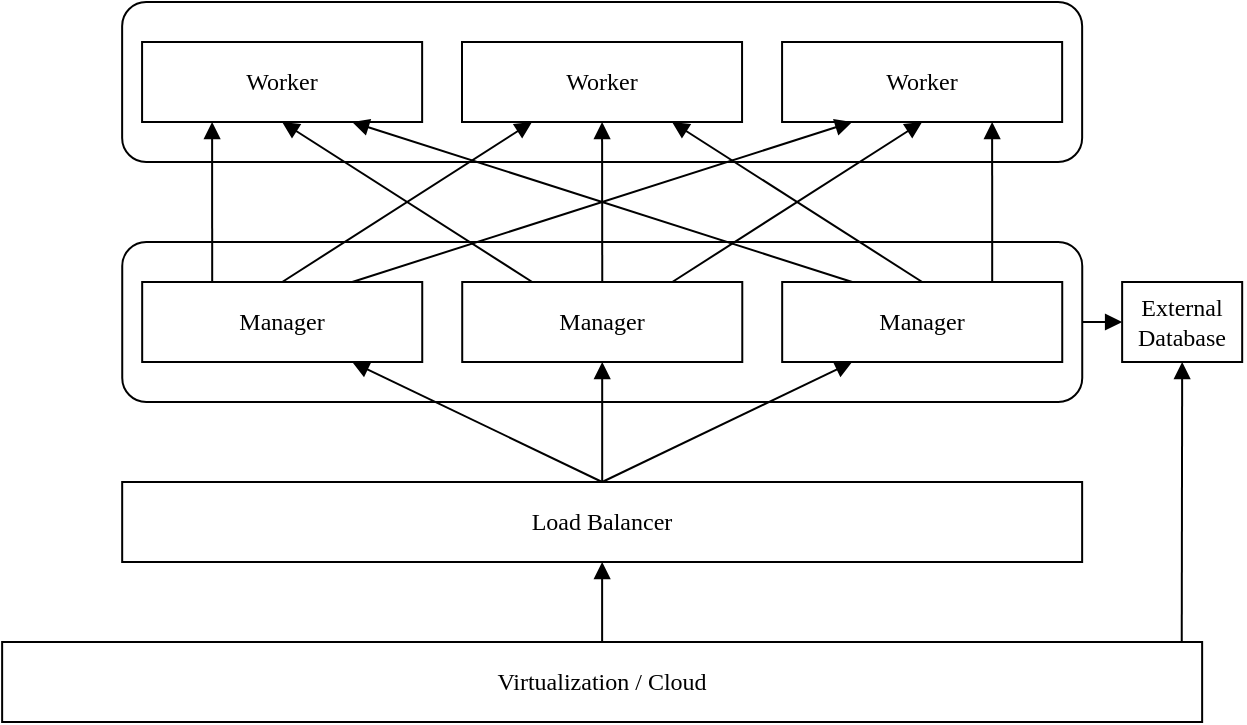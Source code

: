 <mxfile version="26.2.15">
  <diagram name="K3S_HE" id="W2pJGJ9LZ5hfRzjOm0oM">
    <mxGraphModel dx="1090" dy="657" grid="1" gridSize="10" guides="1" tooltips="1" connect="1" arrows="1" fold="1" page="1" pageScale="1" pageWidth="827" pageHeight="1169" math="0" shadow="0">
      <root>
        <mxCell id="0" />
        <mxCell id="1" parent="0" />
        <mxCell id="weJZYdWANkqrHa0fTlkY-1" value="\" style="rounded=1;whiteSpace=wrap;html=1;fontFamily=Atkinson Hyperlegible Next;fontSize=12;fontColor=default;labelBackgroundColor=default;resizable=1;" vertex="1" parent="1">
          <mxGeometry x="160.07" y="40" width="480" height="80" as="geometry" />
        </mxCell>
        <mxCell id="weJZYdWANkqrHa0fTlkY-2" style="edgeStyle=none;shape=connector;rounded=1;jumpStyle=none;jumpSize=6;orthogonalLoop=1;jettySize=auto;html=1;exitX=1;exitY=0.5;exitDx=0;exitDy=0;shadow=0;strokeColor=default;strokeWidth=1;align=center;verticalAlign=middle;fontFamily=Atkinson Hyperlegible Next;fontSize=12;fontColor=default;labelBackgroundColor=default;resizable=1;startArrow=none;startFill=0;startSize=6;endArrow=block;endFill=1;endSize=6;flowAnimation=0;" edge="1" parent="1" source="weJZYdWANkqrHa0fTlkY-3" target="weJZYdWANkqrHa0fTlkY-22">
          <mxGeometry relative="1" as="geometry" />
        </mxCell>
        <mxCell id="weJZYdWANkqrHa0fTlkY-3" value="" style="rounded=1;whiteSpace=wrap;html=1;fontFamily=Atkinson Hyperlegible Next;fontSize=12;fontColor=default;labelBackgroundColor=default;resizable=1;" vertex="1" parent="1">
          <mxGeometry x="160.12" y="160" width="480" height="80" as="geometry" />
        </mxCell>
        <mxCell id="weJZYdWANkqrHa0fTlkY-4" style="edgeStyle=none;shape=connector;rounded=1;jumpStyle=none;jumpSize=6;orthogonalLoop=1;jettySize=auto;html=1;exitX=0.5;exitY=0;exitDx=0;exitDy=0;entryX=0.25;entryY=1;entryDx=0;entryDy=0;shadow=0;strokeColor=default;strokeWidth=1;align=center;verticalAlign=middle;fontFamily=Atkinson Hyperlegible Next;fontSize=12;fontColor=default;labelBackgroundColor=default;resizable=1;startArrow=none;startFill=0;startSize=6;endArrow=block;endFill=1;endSize=6;flowAnimation=0;" edge="1" parent="1" source="weJZYdWANkqrHa0fTlkY-7" target="weJZYdWANkqrHa0fTlkY-18">
          <mxGeometry relative="1" as="geometry" />
        </mxCell>
        <mxCell id="weJZYdWANkqrHa0fTlkY-5" style="edgeStyle=none;shape=connector;rounded=1;jumpStyle=none;jumpSize=6;orthogonalLoop=1;jettySize=auto;html=1;exitX=0.5;exitY=0;exitDx=0;exitDy=0;entryX=0.75;entryY=1;entryDx=0;entryDy=0;shadow=0;strokeColor=default;strokeWidth=1;align=center;verticalAlign=middle;fontFamily=Atkinson Hyperlegible Next;fontSize=12;fontColor=default;labelBackgroundColor=default;resizable=1;startArrow=none;startFill=0;startSize=6;endArrow=block;endFill=1;endSize=6;flowAnimation=0;" edge="1" parent="1" source="weJZYdWANkqrHa0fTlkY-7" target="weJZYdWANkqrHa0fTlkY-14">
          <mxGeometry relative="1" as="geometry" />
        </mxCell>
        <mxCell id="weJZYdWANkqrHa0fTlkY-6" style="edgeStyle=none;shape=connector;rounded=1;jumpStyle=none;jumpSize=6;orthogonalLoop=1;jettySize=auto;html=1;exitX=0.5;exitY=0;exitDx=0;exitDy=0;shadow=0;strokeColor=default;strokeWidth=1;align=center;verticalAlign=middle;fontFamily=Atkinson Hyperlegible Next;fontSize=12;fontColor=default;labelBackgroundColor=default;resizable=1;startArrow=none;startFill=0;startSize=6;endArrow=block;endFill=1;endSize=6;flowAnimation=0;" edge="1" parent="1" source="weJZYdWANkqrHa0fTlkY-7" target="weJZYdWANkqrHa0fTlkY-26">
          <mxGeometry relative="1" as="geometry" />
        </mxCell>
        <mxCell id="weJZYdWANkqrHa0fTlkY-7" value="Load Balancer" style="rounded=0;whiteSpace=wrap;html=1;fontFamily=Atkinson Hyperlegible Next;fontSize=12;labelBackgroundColor=none;strokeWidth=1;movable=1;resizable=1;rotatable=1;deletable=1;editable=1;locked=0;connectable=1;" vertex="1" parent="1">
          <mxGeometry x="160.09" y="280" width="479.98" height="40" as="geometry" />
        </mxCell>
        <mxCell id="weJZYdWANkqrHa0fTlkY-8" value="Worker" style="rounded=0;whiteSpace=wrap;html=1;fontFamily=Atkinson Hyperlegible Next;fontSize=12;labelBackgroundColor=none;strokeWidth=1;movable=1;resizable=1;rotatable=1;deletable=1;editable=1;locked=0;connectable=1;" vertex="1" parent="1">
          <mxGeometry x="170.04" y="60" width="140.03" height="40" as="geometry" />
        </mxCell>
        <mxCell id="weJZYdWANkqrHa0fTlkY-9" value="Worker" style="rounded=0;whiteSpace=wrap;html=1;fontFamily=Atkinson Hyperlegible Next;fontSize=12;labelBackgroundColor=none;strokeWidth=1;movable=1;resizable=1;rotatable=1;deletable=1;editable=1;locked=0;connectable=1;" vertex="1" parent="1">
          <mxGeometry x="490.04" y="60" width="140.03" height="40" as="geometry" />
        </mxCell>
        <mxCell id="weJZYdWANkqrHa0fTlkY-10" value="Worker" style="rounded=0;whiteSpace=wrap;html=1;fontFamily=Atkinson Hyperlegible Next;fontSize=12;labelBackgroundColor=none;strokeWidth=1;movable=1;resizable=1;rotatable=1;deletable=1;editable=1;locked=0;connectable=1;" vertex="1" parent="1">
          <mxGeometry x="330.0" y="60" width="140.03" height="40" as="geometry" />
        </mxCell>
        <mxCell id="weJZYdWANkqrHa0fTlkY-11" style="edgeStyle=none;shape=connector;rounded=1;jumpStyle=none;jumpSize=6;orthogonalLoop=1;jettySize=auto;html=1;exitX=0.5;exitY=0;exitDx=0;exitDy=0;entryX=0.25;entryY=1;entryDx=0;entryDy=0;shadow=0;strokeColor=default;strokeWidth=1;align=center;verticalAlign=middle;fontFamily=Atkinson Hyperlegible Next;fontSize=12;fontColor=default;labelBackgroundColor=default;resizable=1;startArrow=none;startFill=0;startSize=6;endArrow=block;endFill=1;endSize=6;flowAnimation=0;" edge="1" parent="1" source="weJZYdWANkqrHa0fTlkY-14" target="weJZYdWANkqrHa0fTlkY-10">
          <mxGeometry relative="1" as="geometry" />
        </mxCell>
        <mxCell id="weJZYdWANkqrHa0fTlkY-12" style="edgeStyle=none;shape=connector;rounded=1;jumpStyle=none;jumpSize=6;orthogonalLoop=1;jettySize=auto;html=1;exitX=0.75;exitY=0;exitDx=0;exitDy=0;entryX=0.25;entryY=1;entryDx=0;entryDy=0;shadow=0;strokeColor=default;strokeWidth=1;align=center;verticalAlign=middle;fontFamily=Atkinson Hyperlegible Next;fontSize=12;fontColor=default;labelBackgroundColor=default;resizable=1;startArrow=none;startFill=0;startSize=6;endArrow=block;endFill=1;endSize=6;flowAnimation=0;" edge="1" parent="1" source="weJZYdWANkqrHa0fTlkY-14" target="weJZYdWANkqrHa0fTlkY-9">
          <mxGeometry relative="1" as="geometry" />
        </mxCell>
        <mxCell id="weJZYdWANkqrHa0fTlkY-13" style="edgeStyle=none;shape=connector;rounded=1;jumpStyle=none;jumpSize=6;orthogonalLoop=1;jettySize=auto;html=1;exitX=0.25;exitY=0;exitDx=0;exitDy=0;entryX=0.25;entryY=1;entryDx=0;entryDy=0;shadow=0;strokeColor=default;strokeWidth=1;align=center;verticalAlign=middle;fontFamily=Atkinson Hyperlegible Next;fontSize=12;fontColor=default;labelBackgroundColor=default;resizable=1;startArrow=none;startFill=0;startSize=6;endArrow=block;endFill=1;endSize=6;flowAnimation=0;" edge="1" parent="1" source="weJZYdWANkqrHa0fTlkY-14" target="weJZYdWANkqrHa0fTlkY-8">
          <mxGeometry relative="1" as="geometry" />
        </mxCell>
        <mxCell id="weJZYdWANkqrHa0fTlkY-14" value="Manager" style="rounded=0;whiteSpace=wrap;html=1;fontFamily=Atkinson Hyperlegible Next;fontSize=12;labelBackgroundColor=none;strokeWidth=1;movable=1;resizable=1;rotatable=1;deletable=1;editable=1;locked=0;connectable=1;" vertex="1" parent="1">
          <mxGeometry x="170.09" y="180" width="140.03" height="40" as="geometry" />
        </mxCell>
        <mxCell id="weJZYdWANkqrHa0fTlkY-15" style="edgeStyle=none;shape=connector;rounded=1;jumpStyle=none;jumpSize=6;orthogonalLoop=1;jettySize=auto;html=1;exitX=0.5;exitY=0;exitDx=0;exitDy=0;entryX=0.75;entryY=1;entryDx=0;entryDy=0;shadow=0;strokeColor=default;strokeWidth=1;align=center;verticalAlign=middle;fontFamily=Atkinson Hyperlegible Next;fontSize=12;fontColor=default;labelBackgroundColor=default;resizable=1;startArrow=none;startFill=0;startSize=6;endArrow=block;endFill=1;endSize=6;flowAnimation=0;" edge="1" parent="1" source="weJZYdWANkqrHa0fTlkY-18" target="weJZYdWANkqrHa0fTlkY-10">
          <mxGeometry relative="1" as="geometry" />
        </mxCell>
        <mxCell id="weJZYdWANkqrHa0fTlkY-16" style="edgeStyle=none;shape=connector;rounded=1;jumpStyle=none;jumpSize=6;orthogonalLoop=1;jettySize=auto;html=1;exitX=0.25;exitY=0;exitDx=0;exitDy=0;entryX=0.75;entryY=1;entryDx=0;entryDy=0;shadow=0;strokeColor=default;strokeWidth=1;align=center;verticalAlign=middle;fontFamily=Atkinson Hyperlegible Next;fontSize=12;fontColor=default;labelBackgroundColor=default;resizable=1;startArrow=none;startFill=0;startSize=6;endArrow=block;endFill=1;endSize=6;flowAnimation=0;" edge="1" parent="1" source="weJZYdWANkqrHa0fTlkY-18" target="weJZYdWANkqrHa0fTlkY-8">
          <mxGeometry relative="1" as="geometry" />
        </mxCell>
        <mxCell id="weJZYdWANkqrHa0fTlkY-17" style="edgeStyle=none;shape=connector;rounded=1;jumpStyle=none;jumpSize=6;orthogonalLoop=1;jettySize=auto;html=1;exitX=0.75;exitY=0;exitDx=0;exitDy=0;entryX=0.75;entryY=1;entryDx=0;entryDy=0;shadow=0;strokeColor=default;strokeWidth=1;align=center;verticalAlign=middle;fontFamily=Atkinson Hyperlegible Next;fontSize=12;fontColor=default;labelBackgroundColor=default;resizable=1;startArrow=none;startFill=0;startSize=6;endArrow=block;endFill=1;endSize=6;flowAnimation=0;" edge="1" parent="1" source="weJZYdWANkqrHa0fTlkY-18" target="weJZYdWANkqrHa0fTlkY-9">
          <mxGeometry relative="1" as="geometry" />
        </mxCell>
        <mxCell id="weJZYdWANkqrHa0fTlkY-18" value="Manager" style="rounded=0;whiteSpace=wrap;html=1;fontFamily=Atkinson Hyperlegible Next;fontSize=12;labelBackgroundColor=none;strokeWidth=1;movable=1;resizable=1;rotatable=1;deletable=1;editable=1;locked=0;connectable=1;" vertex="1" parent="1">
          <mxGeometry x="490.09" y="180" width="140.03" height="40" as="geometry" />
        </mxCell>
        <mxCell id="weJZYdWANkqrHa0fTlkY-19" style="edgeStyle=none;shape=connector;rounded=1;jumpStyle=none;jumpSize=6;orthogonalLoop=1;jettySize=auto;html=1;exitX=0.5;exitY=0;exitDx=0;exitDy=0;shadow=0;strokeColor=default;strokeWidth=1;align=center;verticalAlign=middle;fontFamily=Atkinson Hyperlegible Next;fontSize=12;fontColor=default;labelBackgroundColor=default;resizable=1;startArrow=none;startFill=0;startSize=6;endArrow=block;endFill=1;endSize=6;flowAnimation=0;" edge="1" parent="1" source="weJZYdWANkqrHa0fTlkY-21" target="weJZYdWANkqrHa0fTlkY-7">
          <mxGeometry relative="1" as="geometry">
            <mxPoint x="379.95" y="345" as="sourcePoint" />
          </mxGeometry>
        </mxCell>
        <mxCell id="weJZYdWANkqrHa0fTlkY-20" style="edgeStyle=none;shape=connector;rounded=1;jumpStyle=none;jumpSize=6;orthogonalLoop=1;jettySize=auto;html=1;exitX=0.983;exitY=-0.006;exitDx=0;exitDy=0;entryX=0.5;entryY=1;entryDx=0;entryDy=0;shadow=0;strokeColor=default;strokeWidth=1;align=center;verticalAlign=middle;fontFamily=Atkinson Hyperlegible Next;fontSize=12;fontColor=default;labelBackgroundColor=default;resizable=1;startArrow=none;startFill=0;startSize=6;endArrow=block;endFill=1;endSize=6;flowAnimation=0;exitPerimeter=0;" edge="1" parent="1" source="weJZYdWANkqrHa0fTlkY-21" target="weJZYdWANkqrHa0fTlkY-22">
          <mxGeometry relative="1" as="geometry" />
        </mxCell>
        <mxCell id="weJZYdWANkqrHa0fTlkY-21" value="Virtualization / Cloud" style="rounded=0;whiteSpace=wrap;html=1;fontFamily=Atkinson Hyperlegible Next;fontSize=12;labelBackgroundColor=none;strokeWidth=1;movable=1;resizable=1;rotatable=1;deletable=1;editable=1;locked=0;connectable=1;" vertex="1" parent="1">
          <mxGeometry x="100.07" y="360" width="600" height="40" as="geometry" />
        </mxCell>
        <mxCell id="weJZYdWANkqrHa0fTlkY-22" value="External Database" style="rounded=0;whiteSpace=wrap;html=1;fontFamily=Atkinson Hyperlegible Next;fontSize=12;labelBackgroundColor=none;strokeWidth=1;movable=1;resizable=1;rotatable=1;deletable=1;editable=1;locked=0;connectable=1;" vertex="1" parent="1">
          <mxGeometry x="660.07" y="180" width="60.02" height="40" as="geometry" />
        </mxCell>
        <mxCell id="weJZYdWANkqrHa0fTlkY-23" style="edgeStyle=none;shape=connector;rounded=1;jumpStyle=none;jumpSize=6;orthogonalLoop=1;jettySize=auto;html=1;exitX=0.5;exitY=0;exitDx=0;exitDy=0;shadow=0;strokeColor=default;strokeWidth=1;align=center;verticalAlign=middle;fontFamily=Atkinson Hyperlegible Next;fontSize=12;fontColor=default;labelBackgroundColor=default;resizable=1;startArrow=none;startFill=0;startSize=6;endArrow=block;endFill=1;endSize=6;flowAnimation=0;" edge="1" parent="1" source="weJZYdWANkqrHa0fTlkY-26" target="weJZYdWANkqrHa0fTlkY-10">
          <mxGeometry relative="1" as="geometry" />
        </mxCell>
        <mxCell id="weJZYdWANkqrHa0fTlkY-24" style="edgeStyle=none;shape=connector;rounded=1;jumpStyle=none;jumpSize=6;orthogonalLoop=1;jettySize=auto;html=1;exitX=0.75;exitY=0;exitDx=0;exitDy=0;entryX=0.5;entryY=1;entryDx=0;entryDy=0;shadow=0;strokeColor=default;strokeWidth=1;align=center;verticalAlign=middle;fontFamily=Atkinson Hyperlegible Next;fontSize=12;fontColor=default;labelBackgroundColor=default;resizable=1;startArrow=none;startFill=0;startSize=6;endArrow=block;endFill=1;endSize=6;flowAnimation=0;" edge="1" parent="1" source="weJZYdWANkqrHa0fTlkY-26" target="weJZYdWANkqrHa0fTlkY-9">
          <mxGeometry relative="1" as="geometry" />
        </mxCell>
        <mxCell id="weJZYdWANkqrHa0fTlkY-25" style="edgeStyle=none;shape=connector;rounded=1;jumpStyle=none;jumpSize=6;orthogonalLoop=1;jettySize=auto;html=1;exitX=0.25;exitY=0;exitDx=0;exitDy=0;entryX=0.5;entryY=1;entryDx=0;entryDy=0;shadow=0;strokeColor=default;strokeWidth=1;align=center;verticalAlign=middle;fontFamily=Atkinson Hyperlegible Next;fontSize=12;fontColor=default;labelBackgroundColor=default;resizable=1;startArrow=none;startFill=0;startSize=6;endArrow=block;endFill=1;endSize=6;flowAnimation=0;" edge="1" parent="1" source="weJZYdWANkqrHa0fTlkY-26" target="weJZYdWANkqrHa0fTlkY-8">
          <mxGeometry relative="1" as="geometry" />
        </mxCell>
        <mxCell id="weJZYdWANkqrHa0fTlkY-26" value="Manager" style="rounded=0;whiteSpace=wrap;html=1;fontFamily=Atkinson Hyperlegible Next;fontSize=12;labelBackgroundColor=none;strokeWidth=1;movable=1;resizable=1;rotatable=1;deletable=1;editable=1;locked=0;connectable=1;" vertex="1" parent="1">
          <mxGeometry x="330.11" y="180" width="140.03" height="40" as="geometry" />
        </mxCell>
      </root>
    </mxGraphModel>
  </diagram>
</mxfile>
